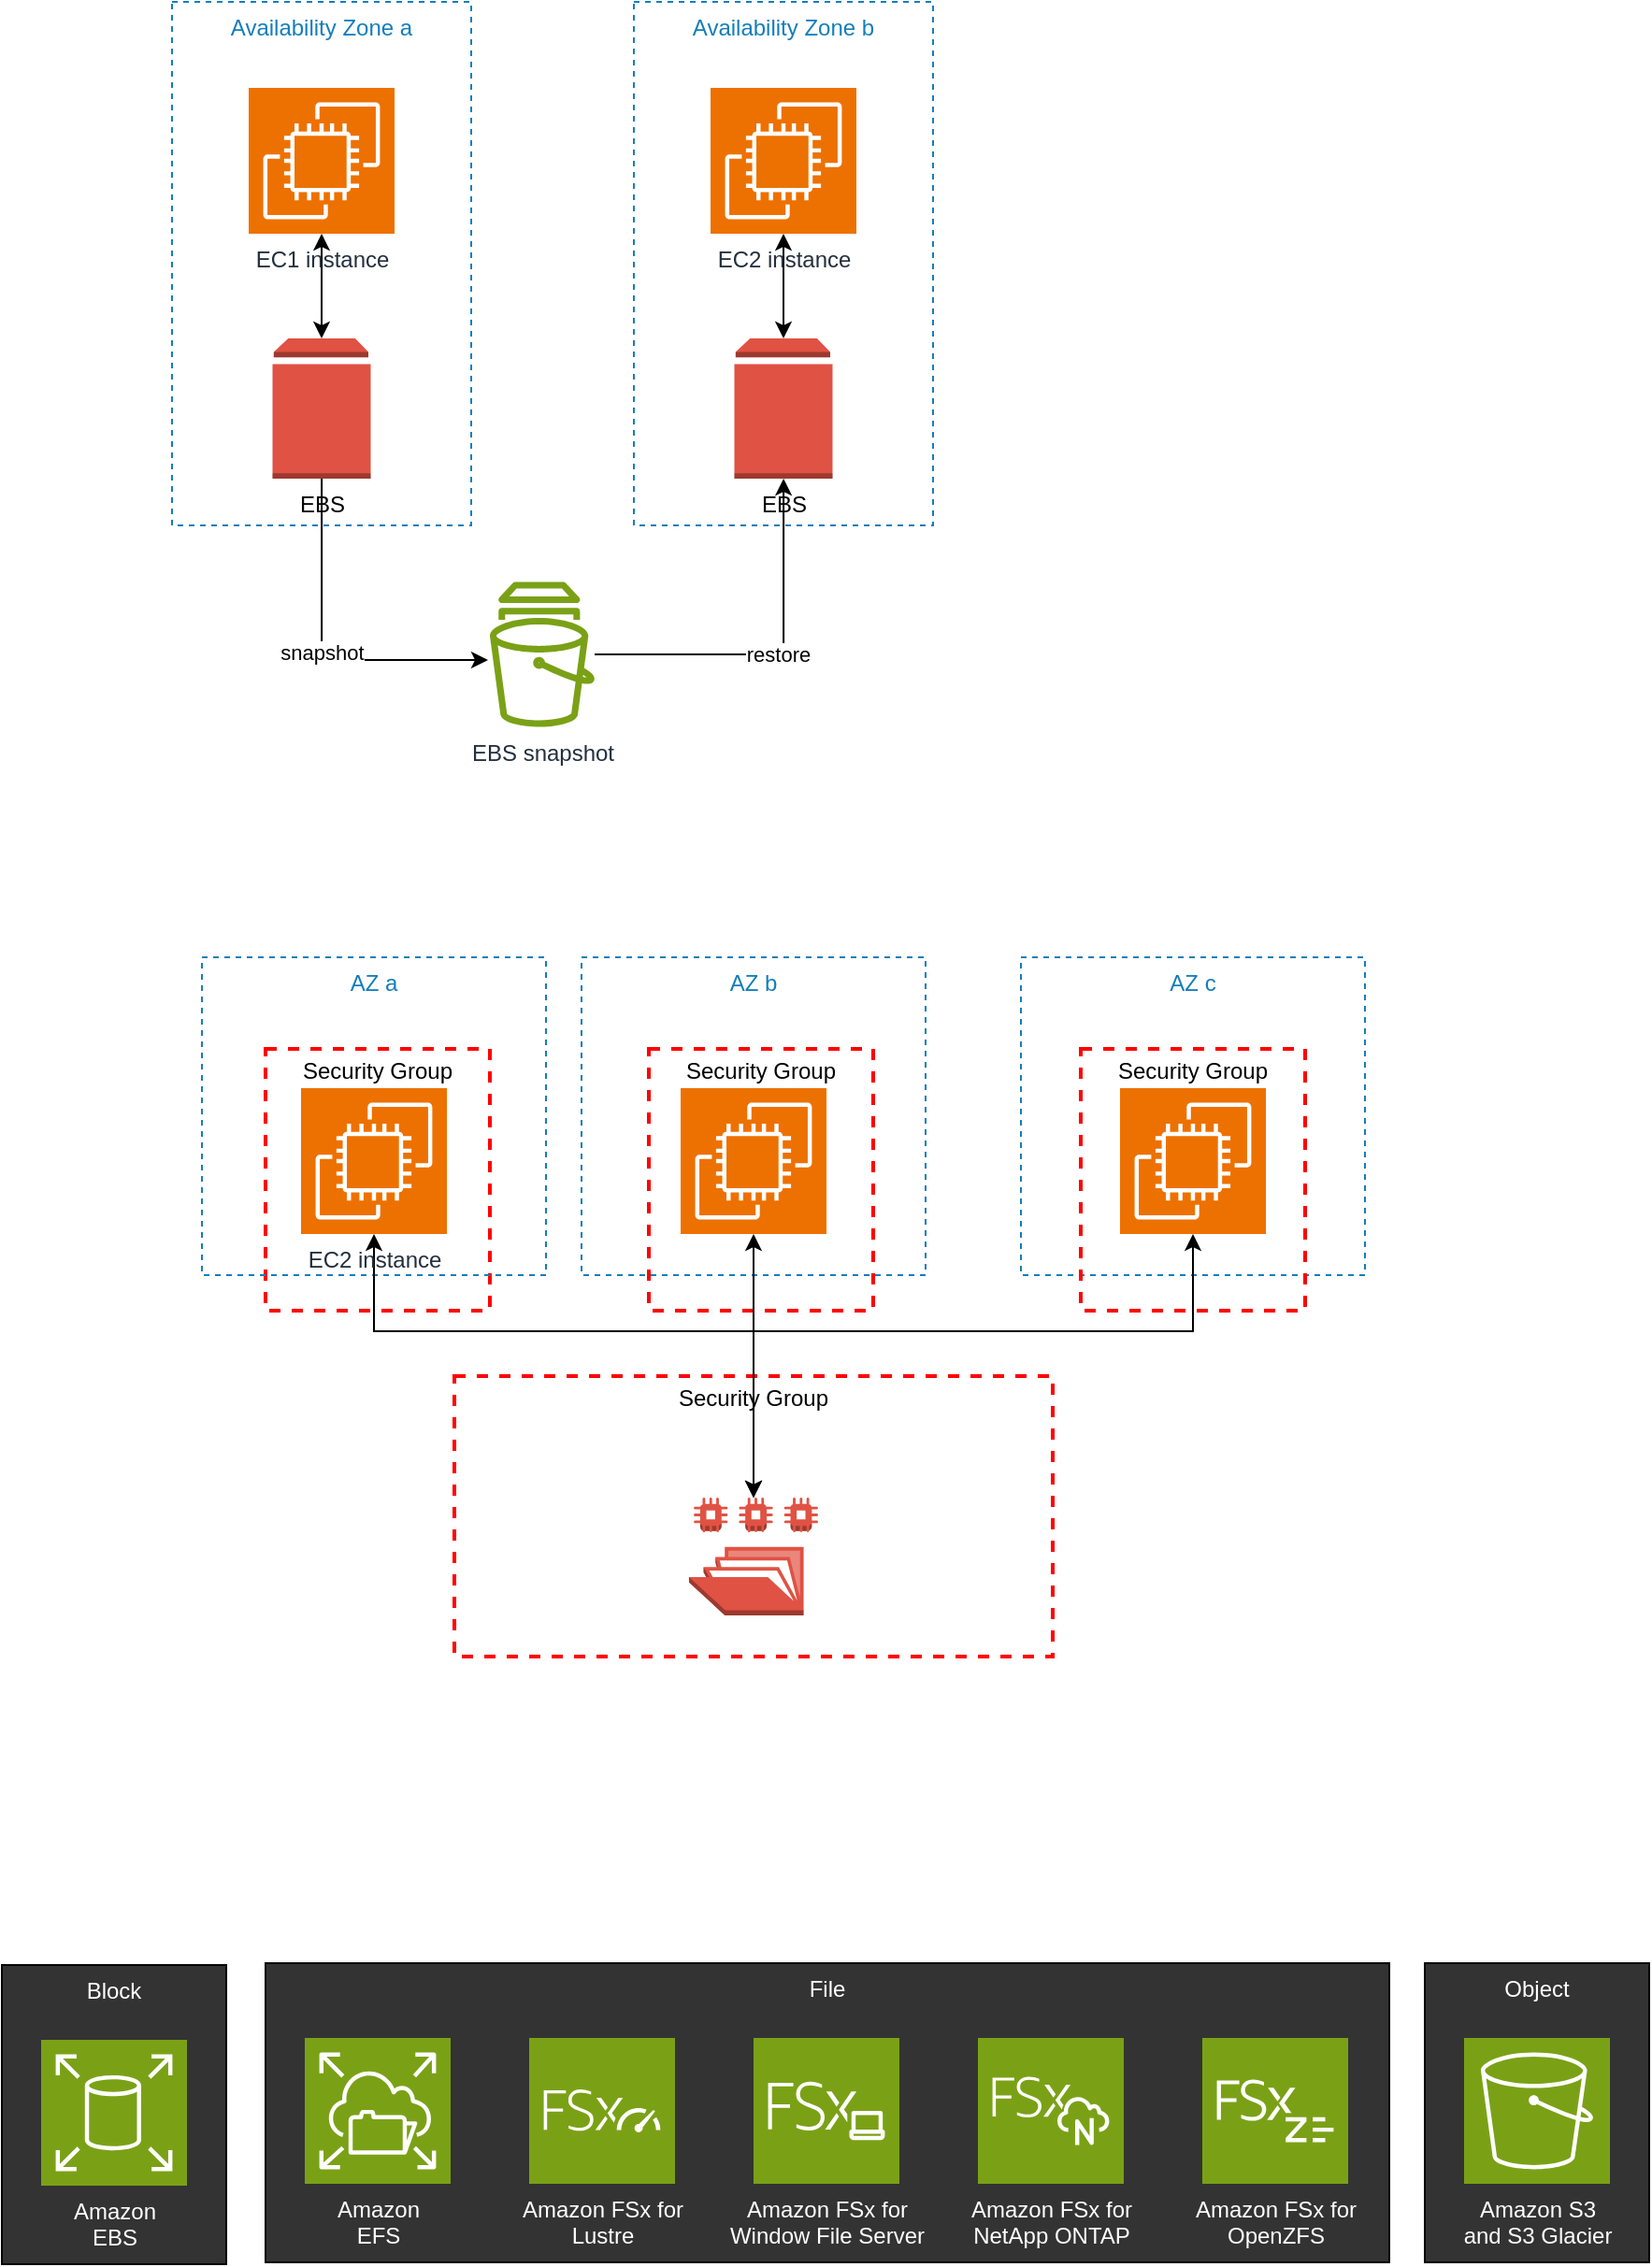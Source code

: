 <mxfile version="21.7.5" type="device" pages="2">
  <diagram name="EC2-Storages" id="G_CHjdmCJaaQ3iFuZoHp">
    <mxGraphModel dx="954" dy="592" grid="1" gridSize="10" guides="1" tooltips="1" connect="1" arrows="1" fold="1" page="1" pageScale="1" pageWidth="850" pageHeight="1100" math="0" shadow="0">
      <root>
        <mxCell id="0" />
        <mxCell id="1" parent="0" />
        <mxCell id="xiG8RPjTWd2qOB_Zj-ri-11" value="Object" style="rounded=0;whiteSpace=wrap;html=1;verticalAlign=top;fillColor=#333333;fontColor=#ffffff;" vertex="1" parent="1">
          <mxGeometry x="780" y="1079" width="120" height="160" as="geometry" />
        </mxCell>
        <mxCell id="xiG8RPjTWd2qOB_Zj-ri-9" value="File" style="rounded=0;whiteSpace=wrap;html=1;verticalAlign=top;fillColor=#333333;fontColor=#ffffff;" vertex="1" parent="1">
          <mxGeometry x="160" y="1079" width="601" height="160" as="geometry" />
        </mxCell>
        <mxCell id="xiG8RPjTWd2qOB_Zj-ri-8" value="Block" style="rounded=0;whiteSpace=wrap;html=1;verticalAlign=top;fillColor=#333333;fontColor=#ffffff;" vertex="1" parent="1">
          <mxGeometry x="19" y="1080" width="120" height="160" as="geometry" />
        </mxCell>
        <mxCell id="s1nMa247mtAlFGXpFqj7-31" value="Security Group" style="fontStyle=0;verticalAlign=top;align=center;spacingTop=-2;fillColor=none;rounded=0;whiteSpace=wrap;html=1;strokeColor=#FF0000;strokeWidth=2;dashed=1;container=1;collapsible=0;expand=0;recursiveResize=0;" parent="1" vertex="1">
          <mxGeometry x="365" y="590" width="120" height="140" as="geometry" />
        </mxCell>
        <mxCell id="s1nMa247mtAlFGXpFqj7-6" value="AZ b" style="fillColor=none;strokeColor=#147EBA;dashed=1;verticalAlign=top;fontStyle=0;fontColor=#147EBA;whiteSpace=wrap;html=1;" parent="s1nMa247mtAlFGXpFqj7-31" vertex="1">
          <mxGeometry x="-36" y="-49" width="184" height="170" as="geometry" />
        </mxCell>
        <mxCell id="s1nMa247mtAlFGXpFqj7-29" value="Security Group" style="fontStyle=0;verticalAlign=top;align=center;spacingTop=-2;fillColor=none;rounded=0;whiteSpace=wrap;html=1;strokeColor=#FF0000;strokeWidth=2;dashed=1;container=1;collapsible=0;expand=0;recursiveResize=0;" parent="1" vertex="1">
          <mxGeometry x="160" y="590" width="120" height="140" as="geometry" />
        </mxCell>
        <mxCell id="s1nMa247mtAlFGXpFqj7-2" value="Security Group" style="fontStyle=0;verticalAlign=top;align=center;spacingTop=-2;fillColor=none;rounded=0;whiteSpace=wrap;html=1;strokeColor=#FF0000;strokeWidth=2;dashed=1;container=1;collapsible=0;expand=0;recursiveResize=0;" parent="1" vertex="1">
          <mxGeometry x="261" y="765" width="320" height="150" as="geometry" />
        </mxCell>
        <mxCell id="s1nMa247mtAlFGXpFqj7-33" value="" style="outlineConnect=0;dashed=0;verticalLabelPosition=bottom;verticalAlign=top;align=center;html=1;shape=mxgraph.aws3.efs_share;fillColor=#E05243;gradientColor=none;" parent="s1nMa247mtAlFGXpFqj7-2" vertex="1">
          <mxGeometry x="125.5" y="65" width="69" height="63" as="geometry" />
        </mxCell>
        <mxCell id="s1nMa247mtAlFGXpFqj7-8" value="AZ c" style="fillColor=none;strokeColor=#147EBA;dashed=1;verticalAlign=top;fontStyle=0;fontColor=#147EBA;whiteSpace=wrap;html=1;" parent="1" vertex="1">
          <mxGeometry x="564" y="541" width="184" height="170" as="geometry" />
        </mxCell>
        <mxCell id="s1nMa247mtAlFGXpFqj7-4" value="AZ a" style="fillColor=none;strokeColor=#147EBA;dashed=1;verticalAlign=top;fontStyle=0;fontColor=#147EBA;whiteSpace=wrap;html=1;" parent="1" vertex="1">
          <mxGeometry x="126" y="541" width="184" height="170" as="geometry" />
        </mxCell>
        <mxCell id="s1nMa247mtAlFGXpFqj7-11" style="edgeStyle=orthogonalEdgeStyle;rounded=0;orthogonalLoop=1;jettySize=auto;html=1;startArrow=classic;startFill=1;entryX=0.5;entryY=0;entryDx=0;entryDy=0;entryPerimeter=0;" parent="1" source="s1nMa247mtAlFGXpFqj7-3" target="s1nMa247mtAlFGXpFqj7-33" edge="1">
          <mxGeometry relative="1" as="geometry">
            <mxPoint x="421" y="811" as="targetPoint" />
            <Array as="points">
              <mxPoint x="218" y="741" />
              <mxPoint x="421" y="741" />
            </Array>
          </mxGeometry>
        </mxCell>
        <mxCell id="s1nMa247mtAlFGXpFqj7-3" value="EC2 instance" style="sketch=0;points=[[0,0,0],[0.25,0,0],[0.5,0,0],[0.75,0,0],[1,0,0],[0,1,0],[0.25,1,0],[0.5,1,0],[0.75,1,0],[1,1,0],[0,0.25,0],[0,0.5,0],[0,0.75,0],[1,0.25,0],[1,0.5,0],[1,0.75,0]];outlineConnect=0;fontColor=#232F3E;fillColor=#ED7100;strokeColor=#ffffff;dashed=0;verticalLabelPosition=bottom;verticalAlign=top;align=center;html=1;fontSize=12;fontStyle=0;aspect=fixed;shape=mxgraph.aws4.resourceIcon;resIcon=mxgraph.aws4.ec2;" parent="1" vertex="1">
          <mxGeometry x="179" y="611" width="78" height="78" as="geometry" />
        </mxCell>
        <mxCell id="s1nMa247mtAlFGXpFqj7-12" style="edgeStyle=orthogonalEdgeStyle;rounded=0;orthogonalLoop=1;jettySize=auto;html=1;startArrow=classic;startFill=1;entryX=0.5;entryY=0;entryDx=0;entryDy=0;entryPerimeter=0;" parent="1" source="s1nMa247mtAlFGXpFqj7-5" target="s1nMa247mtAlFGXpFqj7-33" edge="1">
          <mxGeometry relative="1" as="geometry">
            <mxPoint x="421" y="811" as="targetPoint" />
          </mxGeometry>
        </mxCell>
        <mxCell id="s1nMa247mtAlFGXpFqj7-5" value="" style="sketch=0;points=[[0,0,0],[0.25,0,0],[0.5,0,0],[0.75,0,0],[1,0,0],[0,1,0],[0.25,1,0],[0.5,1,0],[0.75,1,0],[1,1,0],[0,0.25,0],[0,0.5,0],[0,0.75,0],[1,0.25,0],[1,0.5,0],[1,0.75,0]];outlineConnect=0;fontColor=#232F3E;fillColor=#ED7100;strokeColor=#ffffff;dashed=0;verticalLabelPosition=bottom;verticalAlign=top;align=center;html=1;fontSize=12;fontStyle=0;aspect=fixed;shape=mxgraph.aws4.resourceIcon;resIcon=mxgraph.aws4.ec2;" parent="1" vertex="1">
          <mxGeometry x="382" y="611" width="78" height="78" as="geometry" />
        </mxCell>
        <mxCell id="s1nMa247mtAlFGXpFqj7-13" style="edgeStyle=orthogonalEdgeStyle;rounded=0;orthogonalLoop=1;jettySize=auto;html=1;startArrow=classic;startFill=1;entryX=0.5;entryY=0;entryDx=0;entryDy=0;entryPerimeter=0;" parent="1" source="s1nMa247mtAlFGXpFqj7-7" target="s1nMa247mtAlFGXpFqj7-33" edge="1">
          <mxGeometry relative="1" as="geometry">
            <mxPoint x="421" y="811" as="targetPoint" />
            <Array as="points">
              <mxPoint x="656" y="741" />
              <mxPoint x="421" y="741" />
            </Array>
          </mxGeometry>
        </mxCell>
        <mxCell id="s1nMa247mtAlFGXpFqj7-7" value="" style="sketch=0;points=[[0,0,0],[0.25,0,0],[0.5,0,0],[0.75,0,0],[1,0,0],[0,1,0],[0.25,1,0],[0.5,1,0],[0.75,1,0],[1,1,0],[0,0.25,0],[0,0.5,0],[0,0.75,0],[1,0.25,0],[1,0.5,0],[1,0.75,0]];outlineConnect=0;fontColor=#232F3E;fillColor=#ED7100;strokeColor=#ffffff;dashed=0;verticalLabelPosition=bottom;verticalAlign=top;align=center;html=1;fontSize=12;fontStyle=0;aspect=fixed;shape=mxgraph.aws4.resourceIcon;resIcon=mxgraph.aws4.ec2;" parent="1" vertex="1">
          <mxGeometry x="617" y="611" width="78" height="78" as="geometry" />
        </mxCell>
        <mxCell id="s1nMa247mtAlFGXpFqj7-14" value="Availability Zone a" style="fillColor=none;strokeColor=#147EBA;dashed=1;verticalAlign=top;fontStyle=0;fontColor=#147EBA;whiteSpace=wrap;html=1;" parent="1" vertex="1">
          <mxGeometry x="110" y="30" width="160" height="280" as="geometry" />
        </mxCell>
        <mxCell id="s1nMa247mtAlFGXpFqj7-21" style="edgeStyle=orthogonalEdgeStyle;rounded=0;orthogonalLoop=1;jettySize=auto;html=1;entryX=0.5;entryY=0;entryDx=0;entryDy=0;entryPerimeter=0;startArrow=classic;startFill=1;" parent="1" source="s1nMa247mtAlFGXpFqj7-16" target="s1nMa247mtAlFGXpFqj7-19" edge="1">
          <mxGeometry relative="1" as="geometry" />
        </mxCell>
        <mxCell id="s1nMa247mtAlFGXpFqj7-16" value="EC1 instance" style="sketch=0;points=[[0,0,0],[0.25,0,0],[0.5,0,0],[0.75,0,0],[1,0,0],[0,1,0],[0.25,1,0],[0.5,1,0],[0.75,1,0],[1,1,0],[0,0.25,0],[0,0.5,0],[0,0.75,0],[1,0.25,0],[1,0.5,0],[1,0.75,0]];outlineConnect=0;fontColor=#232F3E;fillColor=#ED7100;strokeColor=#ffffff;dashed=0;verticalLabelPosition=bottom;verticalAlign=top;align=center;html=1;fontSize=12;fontStyle=0;aspect=fixed;shape=mxgraph.aws4.resourceIcon;resIcon=mxgraph.aws4.ec2;" parent="1" vertex="1">
          <mxGeometry x="151" y="76" width="78" height="78" as="geometry" />
        </mxCell>
        <mxCell id="s1nMa247mtAlFGXpFqj7-27" value="snapshot" style="edgeStyle=orthogonalEdgeStyle;rounded=0;orthogonalLoop=1;jettySize=auto;html=1;entryX=-0.018;entryY=0.539;entryDx=0;entryDy=0;entryPerimeter=0;" parent="1" source="s1nMa247mtAlFGXpFqj7-19" target="s1nMa247mtAlFGXpFqj7-26" edge="1">
          <mxGeometry relative="1" as="geometry">
            <Array as="points">
              <mxPoint x="190" y="382" />
            </Array>
          </mxGeometry>
        </mxCell>
        <mxCell id="s1nMa247mtAlFGXpFqj7-19" value="EBS" style="outlineConnect=0;dashed=0;verticalLabelPosition=bottom;verticalAlign=top;align=center;html=1;shape=mxgraph.aws3.volume;fillColor=#E05243;gradientColor=none;" parent="1" vertex="1">
          <mxGeometry x="163.75" y="210" width="52.5" height="75" as="geometry" />
        </mxCell>
        <mxCell id="s1nMa247mtAlFGXpFqj7-22" value="Availability Zone b" style="fillColor=none;strokeColor=#147EBA;dashed=1;verticalAlign=top;fontStyle=0;fontColor=#147EBA;whiteSpace=wrap;html=1;" parent="1" vertex="1">
          <mxGeometry x="357" y="30" width="160" height="280" as="geometry" />
        </mxCell>
        <mxCell id="s1nMa247mtAlFGXpFqj7-23" style="edgeStyle=orthogonalEdgeStyle;rounded=0;orthogonalLoop=1;jettySize=auto;html=1;entryX=0.5;entryY=0;entryDx=0;entryDy=0;entryPerimeter=0;startArrow=classic;startFill=1;" parent="1" source="s1nMa247mtAlFGXpFqj7-24" target="s1nMa247mtAlFGXpFqj7-25" edge="1">
          <mxGeometry relative="1" as="geometry" />
        </mxCell>
        <mxCell id="s1nMa247mtAlFGXpFqj7-24" value="EC2 instance" style="sketch=0;points=[[0,0,0],[0.25,0,0],[0.5,0,0],[0.75,0,0],[1,0,0],[0,1,0],[0.25,1,0],[0.5,1,0],[0.75,1,0],[1,1,0],[0,0.25,0],[0,0.5,0],[0,0.75,0],[1,0.25,0],[1,0.5,0],[1,0.75,0]];outlineConnect=0;fontColor=#232F3E;fillColor=#ED7100;strokeColor=#ffffff;dashed=0;verticalLabelPosition=bottom;verticalAlign=top;align=center;html=1;fontSize=12;fontStyle=0;aspect=fixed;shape=mxgraph.aws4.resourceIcon;resIcon=mxgraph.aws4.ec2;" parent="1" vertex="1">
          <mxGeometry x="398" y="76" width="78" height="78" as="geometry" />
        </mxCell>
        <mxCell id="s1nMa247mtAlFGXpFqj7-25" value="EBS" style="outlineConnect=0;dashed=0;verticalLabelPosition=bottom;verticalAlign=top;align=center;html=1;shape=mxgraph.aws3.volume;fillColor=#E05243;gradientColor=none;" parent="1" vertex="1">
          <mxGeometry x="410.75" y="210" width="52.5" height="75" as="geometry" />
        </mxCell>
        <mxCell id="s1nMa247mtAlFGXpFqj7-28" value="restore" style="edgeStyle=orthogonalEdgeStyle;rounded=0;orthogonalLoop=1;jettySize=auto;html=1;" parent="1" source="s1nMa247mtAlFGXpFqj7-26" target="s1nMa247mtAlFGXpFqj7-25" edge="1">
          <mxGeometry relative="1" as="geometry" />
        </mxCell>
        <mxCell id="s1nMa247mtAlFGXpFqj7-26" value="EBS snapshot" style="sketch=0;outlineConnect=0;fontColor=#232F3E;gradientColor=none;fillColor=#7AA116;strokeColor=none;dashed=0;verticalLabelPosition=bottom;verticalAlign=top;align=center;html=1;fontSize=12;fontStyle=0;aspect=fixed;pointerEvents=1;shape=mxgraph.aws4.snapshot;" parent="1" vertex="1">
          <mxGeometry x="280" y="340" width="56" height="78" as="geometry" />
        </mxCell>
        <mxCell id="s1nMa247mtAlFGXpFqj7-32" value="Security Group" style="fontStyle=0;verticalAlign=top;align=center;spacingTop=-2;fillColor=none;rounded=0;whiteSpace=wrap;html=1;strokeColor=#FF0000;strokeWidth=2;dashed=1;container=1;collapsible=0;expand=0;recursiveResize=0;" parent="1" vertex="1">
          <mxGeometry x="596" y="590" width="120" height="140" as="geometry" />
        </mxCell>
        <mxCell id="xiG8RPjTWd2qOB_Zj-ri-1" value="Amazon&lt;br&gt;EFS" style="sketch=0;points=[[0,0,0],[0.25,0,0],[0.5,0,0],[0.75,0,0],[1,0,0],[0,1,0],[0.25,1,0],[0.5,1,0],[0.75,1,0],[1,1,0],[0,0.25,0],[0,0.5,0],[0,0.75,0],[1,0.25,0],[1,0.5,0],[1,0.75,0]];outlineConnect=0;fontColor=#FFFFFF;fillColor=#7AA116;strokeColor=#ffffff;dashed=0;verticalLabelPosition=bottom;verticalAlign=top;align=center;html=1;fontSize=12;fontStyle=0;aspect=fixed;shape=mxgraph.aws4.resourceIcon;resIcon=mxgraph.aws4.elastic_file_system;" vertex="1" parent="1">
          <mxGeometry x="181" y="1119" width="78" height="78" as="geometry" />
        </mxCell>
        <mxCell id="xiG8RPjTWd2qOB_Zj-ri-2" value="Amazon FSx for&lt;br&gt;Window File Server" style="sketch=0;points=[[0,0,0],[0.25,0,0],[0.5,0,0],[0.75,0,0],[1,0,0],[0,1,0],[0.25,1,0],[0.5,1,0],[0.75,1,0],[1,1,0],[0,0.25,0],[0,0.5,0],[0,0.75,0],[1,0.25,0],[1,0.5,0],[1,0.75,0]];outlineConnect=0;fontColor=#FFFFFF;fillColor=#7AA116;strokeColor=#ffffff;dashed=0;verticalLabelPosition=bottom;verticalAlign=top;align=center;html=1;fontSize=12;fontStyle=0;aspect=fixed;shape=mxgraph.aws4.resourceIcon;resIcon=mxgraph.aws4.fsx_for_windows_file_server;" vertex="1" parent="1">
          <mxGeometry x="421" y="1119" width="78" height="78" as="geometry" />
        </mxCell>
        <mxCell id="xiG8RPjTWd2qOB_Zj-ri-3" value="Amazon FSx for&lt;br&gt;Lustre" style="sketch=0;points=[[0,0,0],[0.25,0,0],[0.5,0,0],[0.75,0,0],[1,0,0],[0,1,0],[0.25,1,0],[0.5,1,0],[0.75,1,0],[1,1,0],[0,0.25,0],[0,0.5,0],[0,0.75,0],[1,0.25,0],[1,0.5,0],[1,0.75,0]];outlineConnect=0;fontColor=#FFFFFF;fillColor=#7AA116;strokeColor=#ffffff;dashed=0;verticalLabelPosition=bottom;verticalAlign=top;align=center;html=1;fontSize=12;fontStyle=0;aspect=fixed;shape=mxgraph.aws4.resourceIcon;resIcon=mxgraph.aws4.fsx_for_lustre;" vertex="1" parent="1">
          <mxGeometry x="301" y="1119" width="78" height="78" as="geometry" />
        </mxCell>
        <mxCell id="xiG8RPjTWd2qOB_Zj-ri-4" value="Amazon FSx for&lt;br&gt;NetApp ONTAP" style="sketch=0;points=[[0,0,0],[0.25,0,0],[0.5,0,0],[0.75,0,0],[1,0,0],[0,1,0],[0.25,1,0],[0.5,1,0],[0.75,1,0],[1,1,0],[0,0.25,0],[0,0.5,0],[0,0.75,0],[1,0.25,0],[1,0.5,0],[1,0.75,0]];outlineConnect=0;fontColor=#FFFFFF;fillColor=#7AA116;strokeColor=#ffffff;dashed=0;verticalLabelPosition=bottom;verticalAlign=top;align=center;html=1;fontSize=12;fontStyle=0;aspect=fixed;shape=mxgraph.aws4.resourceIcon;resIcon=mxgraph.aws4.fsx_for_netapp_ontap;" vertex="1" parent="1">
          <mxGeometry x="541" y="1119" width="78" height="78" as="geometry" />
        </mxCell>
        <mxCell id="xiG8RPjTWd2qOB_Zj-ri-5" value="Amazon FSx for&lt;br&gt;OpenZFS" style="sketch=0;points=[[0,0,0],[0.25,0,0],[0.5,0,0],[0.75,0,0],[1,0,0],[0,1,0],[0.25,1,0],[0.5,1,0],[0.75,1,0],[1,1,0],[0,0.25,0],[0,0.5,0],[0,0.75,0],[1,0.25,0],[1,0.5,0],[1,0.75,0]];outlineConnect=0;fontColor=#FFFFFF;fillColor=#7AA116;strokeColor=#ffffff;dashed=0;verticalLabelPosition=bottom;verticalAlign=top;align=center;html=1;fontSize=12;fontStyle=0;aspect=fixed;shape=mxgraph.aws4.resourceIcon;resIcon=mxgraph.aws4.fsx_for_openzfs;" vertex="1" parent="1">
          <mxGeometry x="661" y="1119" width="78" height="78" as="geometry" />
        </mxCell>
        <mxCell id="xiG8RPjTWd2qOB_Zj-ri-6" value="Amazon&lt;br&gt;EBS" style="sketch=0;points=[[0,0,0],[0.25,0,0],[0.5,0,0],[0.75,0,0],[1,0,0],[0,1,0],[0.25,1,0],[0.5,1,0],[0.75,1,0],[1,1,0],[0,0.25,0],[0,0.5,0],[0,0.75,0],[1,0.25,0],[1,0.5,0],[1,0.75,0]];outlineConnect=0;fontColor=#ffffff;fillColor=#7AA116;strokeColor=#ffffff;dashed=0;verticalLabelPosition=bottom;verticalAlign=top;align=center;html=1;fontSize=12;fontStyle=0;aspect=fixed;shape=mxgraph.aws4.resourceIcon;resIcon=mxgraph.aws4.elastic_block_store;" vertex="1" parent="1">
          <mxGeometry x="40" y="1120" width="78" height="78" as="geometry" />
        </mxCell>
        <mxCell id="xiG8RPjTWd2qOB_Zj-ri-7" value="Amazon S3&lt;br&gt;and S3 Glacier" style="sketch=0;points=[[0,0,0],[0.25,0,0],[0.5,0,0],[0.75,0,0],[1,0,0],[0,1,0],[0.25,1,0],[0.5,1,0],[0.75,1,0],[1,1,0],[0,0.25,0],[0,0.5,0],[0,0.75,0],[1,0.25,0],[1,0.5,0],[1,0.75,0]];outlineConnect=0;fontColor=#FFFFFF;fillColor=#7AA116;strokeColor=#ffffff;dashed=0;verticalLabelPosition=bottom;verticalAlign=top;align=center;html=1;fontSize=12;fontStyle=0;aspect=fixed;shape=mxgraph.aws4.resourceIcon;resIcon=mxgraph.aws4.s3;" vertex="1" parent="1">
          <mxGeometry x="801" y="1119" width="78" height="78" as="geometry" />
        </mxCell>
      </root>
    </mxGraphModel>
  </diagram>
  <diagram id="GqiY_Wt1lA8W7cHhVsnu" name="Load Balancer">
    <mxGraphModel dx="954" dy="592" grid="1" gridSize="10" guides="1" tooltips="1" connect="1" arrows="1" fold="1" page="1" pageScale="1" pageWidth="850" pageHeight="1100" math="0" shadow="0">
      <root>
        <mxCell id="0" />
        <mxCell id="1" parent="0" />
        <mxCell id="WtT8hOTgRpXNHZC3K_eX-30" value="With Cross-Zone Balancing" style="rounded=0;whiteSpace=wrap;html=1;verticalAlign=bottom;" vertex="1" parent="1">
          <mxGeometry x="120" y="1320" width="390" height="380" as="geometry" />
        </mxCell>
        <mxCell id="08-Z56SP4-U3Yru6_U8v-7" style="edgeStyle=orthogonalEdgeStyle;rounded=0;orthogonalLoop=1;jettySize=auto;html=1;entryX=0;entryY=0.5;entryDx=0;entryDy=0;startArrow=classic;startFill=1;" parent="1" source="08-Z56SP4-U3Yru6_U8v-3" target="08-Z56SP4-U3Yru6_U8v-5" edge="1">
          <mxGeometry relative="1" as="geometry" />
        </mxCell>
        <mxCell id="08-Z56SP4-U3Yru6_U8v-3" value="ALB Security group&lt;br&gt;&lt;br&gt;in: 0.0.0.0/0" style="fillColor=none;strokeColor=#DD3522;verticalAlign=top;fontStyle=0;fontColor=#DD3522;whiteSpace=wrap;html=1;" parent="1" vertex="1">
          <mxGeometry x="254" y="47" width="130" height="163" as="geometry" />
        </mxCell>
        <mxCell id="08-Z56SP4-U3Yru6_U8v-1" value="ALB" style="sketch=0;points=[[0,0,0],[0.25,0,0],[0.5,0,0],[0.75,0,0],[1,0,0],[0,1,0],[0.25,1,0],[0.5,1,0],[0.75,1,0],[1,1,0],[0,0.25,0],[0,0.5,0],[0,0.75,0],[1,0.25,0],[1,0.5,0],[1,0.75,0]];outlineConnect=0;fontColor=#232F3E;fillColor=#8C4FFF;strokeColor=#ffffff;dashed=0;verticalLabelPosition=bottom;verticalAlign=top;align=center;html=1;fontSize=12;fontStyle=0;aspect=fixed;shape=mxgraph.aws4.resourceIcon;resIcon=mxgraph.aws4.elastic_load_balancing;" parent="1" vertex="1">
          <mxGeometry x="280" y="104" width="78" height="78" as="geometry" />
        </mxCell>
        <mxCell id="08-Z56SP4-U3Yru6_U8v-4" style="edgeStyle=orthogonalEdgeStyle;rounded=0;orthogonalLoop=1;jettySize=auto;html=1;entryX=0;entryY=0.5;entryDx=0;entryDy=0;startArrow=classic;startFill=1;" parent="1" source="08-Z56SP4-U3Yru6_U8v-2" target="08-Z56SP4-U3Yru6_U8v-3" edge="1">
          <mxGeometry relative="1" as="geometry" />
        </mxCell>
        <mxCell id="08-Z56SP4-U3Yru6_U8v-2" value="User" style="html=1;verticalLabelPosition=bottom;align=center;labelBackgroundColor=#ffffff;verticalAlign=top;strokeWidth=2;strokeColor=#0080F0;shadow=0;dashed=0;shape=mxgraph.ios7.icons.user;" parent="1" vertex="1">
          <mxGeometry x="60" y="113.5" width="30" height="30" as="geometry" />
        </mxCell>
        <mxCell id="08-Z56SP4-U3Yru6_U8v-5" value="Security group&lt;br&gt;&lt;br&gt;in: ALB security group" style="fillColor=none;strokeColor=#DD3522;verticalAlign=top;fontStyle=0;fontColor=#DD3522;whiteSpace=wrap;html=1;" parent="1" vertex="1">
          <mxGeometry x="550" y="47" width="130" height="163" as="geometry" />
        </mxCell>
        <mxCell id="08-Z56SP4-U3Yru6_U8v-6" value="EC2" style="sketch=0;points=[[0,0,0],[0.25,0,0],[0.5,0,0],[0.75,0,0],[1,0,0],[0,1,0],[0.25,1,0],[0.5,1,0],[0.75,1,0],[1,1,0],[0,0.25,0],[0,0.5,0],[0,0.75,0],[1,0.25,0],[1,0.5,0],[1,0.75,0]];outlineConnect=0;fontColor=#232F3E;fillColor=#ED7100;strokeColor=#ffffff;dashed=0;verticalLabelPosition=bottom;verticalAlign=top;align=center;html=1;fontSize=12;fontStyle=0;aspect=fixed;shape=mxgraph.aws4.resourceIcon;resIcon=mxgraph.aws4.ec2;" parent="1" vertex="1">
          <mxGeometry x="576" y="104" width="78" height="78" as="geometry" />
        </mxCell>
        <mxCell id="08-Z56SP4-U3Yru6_U8v-8" value="On-Premise - Target group 2" style="sketch=0;outlineConnect=0;gradientColor=none;html=1;whiteSpace=wrap;fontSize=12;fontStyle=0;shape=mxgraph.aws4.group;grIcon=mxgraph.aws4.group_on_premise;strokeColor=#AAB7B8;fillColor=none;verticalAlign=top;align=left;spacingLeft=30;fontColor=#AAB7B8;dashed=0;" parent="1" vertex="1">
          <mxGeometry x="540" y="460" width="200" height="130" as="geometry" />
        </mxCell>
        <mxCell id="08-Z56SP4-U3Yru6_U8v-11" value="Target Grouop 1" style="sketch=0;outlineConnect=0;gradientColor=none;html=1;whiteSpace=wrap;fontSize=12;fontStyle=0;shape=mxgraph.aws4.group;grIcon=mxgraph.aws4.group_aws_cloud;strokeColor=#AAB7B8;fillColor=none;verticalAlign=top;align=left;spacingLeft=30;fontColor=#AAB7B8;dashed=0;" parent="1" vertex="1">
          <mxGeometry x="540" y="310" width="200" height="130" as="geometry" />
        </mxCell>
        <mxCell id="08-Z56SP4-U3Yru6_U8v-12" value="EC2" style="sketch=0;points=[[0,0,0],[0.25,0,0],[0.5,0,0],[0.75,0,0],[1,0,0],[0,1,0],[0.25,1,0],[0.5,1,0],[0.75,1,0],[1,1,0],[0,0.25,0],[0,0.5,0],[0,0.75,0],[1,0.25,0],[1,0.5,0],[1,0.75,0]];outlineConnect=0;fontColor=#232F3E;fillColor=#ED7100;strokeColor=#ffffff;dashed=0;verticalLabelPosition=bottom;verticalAlign=top;align=center;html=1;fontSize=12;fontStyle=0;aspect=fixed;shape=mxgraph.aws4.resourceIcon;resIcon=mxgraph.aws4.ec2;" parent="1" vertex="1">
          <mxGeometry x="560" y="360" width="40" height="40" as="geometry" />
        </mxCell>
        <mxCell id="08-Z56SP4-U3Yru6_U8v-13" value="EC2" style="sketch=0;points=[[0,0,0],[0.25,0,0],[0.5,0,0],[0.75,0,0],[1,0,0],[0,1,0],[0.25,1,0],[0.5,1,0],[0.75,1,0],[1,1,0],[0,0.25,0],[0,0.5,0],[0,0.75,0],[1,0.25,0],[1,0.5,0],[1,0.75,0]];outlineConnect=0;fontColor=#232F3E;fillColor=#ED7100;strokeColor=#ffffff;dashed=0;verticalLabelPosition=bottom;verticalAlign=top;align=center;html=1;fontSize=12;fontStyle=0;aspect=fixed;shape=mxgraph.aws4.resourceIcon;resIcon=mxgraph.aws4.ec2;" parent="1" vertex="1">
          <mxGeometry x="620" y="360" width="40" height="40" as="geometry" />
        </mxCell>
        <mxCell id="08-Z56SP4-U3Yru6_U8v-14" value="EC2" style="sketch=0;points=[[0,0,0],[0.25,0,0],[0.5,0,0],[0.75,0,0],[1,0,0],[0,1,0],[0.25,1,0],[0.5,1,0],[0.75,1,0],[1,1,0],[0,0.25,0],[0,0.5,0],[0,0.75,0],[1,0.25,0],[1,0.5,0],[1,0.75,0]];outlineConnect=0;fontColor=#232F3E;fillColor=#ED7100;strokeColor=#ffffff;dashed=0;verticalLabelPosition=bottom;verticalAlign=top;align=center;html=1;fontSize=12;fontStyle=0;aspect=fixed;shape=mxgraph.aws4.resourceIcon;resIcon=mxgraph.aws4.ec2;" parent="1" vertex="1">
          <mxGeometry x="680" y="360" width="40" height="40" as="geometry" />
        </mxCell>
        <mxCell id="08-Z56SP4-U3Yru6_U8v-16" value="" style="sketch=0;outlineConnect=0;fontColor=#232F3E;gradientColor=none;fillColor=#232F3D;strokeColor=none;dashed=0;verticalLabelPosition=bottom;verticalAlign=top;align=center;html=1;fontSize=12;fontStyle=0;aspect=fixed;pointerEvents=1;shape=mxgraph.aws4.traditional_server;" parent="1" vertex="1">
          <mxGeometry x="560" y="500" width="45" height="78" as="geometry" />
        </mxCell>
        <mxCell id="08-Z56SP4-U3Yru6_U8v-17" value="" style="sketch=0;outlineConnect=0;fontColor=#232F3E;gradientColor=none;fillColor=#232F3D;strokeColor=none;dashed=0;verticalLabelPosition=bottom;verticalAlign=top;align=center;html=1;fontSize=12;fontStyle=0;aspect=fixed;pointerEvents=1;shape=mxgraph.aws4.traditional_server;" parent="1" vertex="1">
          <mxGeometry x="620" y="500" width="45" height="78" as="geometry" />
        </mxCell>
        <mxCell id="08-Z56SP4-U3Yru6_U8v-18" value="" style="sketch=0;outlineConnect=0;fontColor=#232F3E;gradientColor=none;fillColor=#232F3D;strokeColor=none;dashed=0;verticalLabelPosition=bottom;verticalAlign=top;align=center;html=1;fontSize=12;fontStyle=0;aspect=fixed;pointerEvents=1;shape=mxgraph.aws4.traditional_server;" parent="1" vertex="1">
          <mxGeometry x="680" y="500" width="45" height="78" as="geometry" />
        </mxCell>
        <mxCell id="08-Z56SP4-U3Yru6_U8v-19" value="" style="sketch=0;outlineConnect=0;fontColor=#232F3E;gradientColor=none;fillColor=#8C4FFF;strokeColor=none;dashed=0;verticalLabelPosition=bottom;verticalAlign=top;align=center;html=1;fontSize=12;fontStyle=0;aspect=fixed;pointerEvents=1;shape=mxgraph.aws4.application_load_balancer;" parent="1" vertex="1">
          <mxGeometry x="280" y="410" width="78" height="78" as="geometry" />
        </mxCell>
        <mxCell id="08-Z56SP4-U3Yru6_U8v-20" value="Application Load Balancer" style="fillColor=none;strokeColor=#DD3522;verticalAlign=top;fontStyle=0;fontColor=#DD3522;whiteSpace=wrap;html=1;" parent="1" vertex="1">
          <mxGeometry x="260" y="310" width="120" height="280" as="geometry" />
        </mxCell>
        <mxCell id="08-Z56SP4-U3Yru6_U8v-22" value="www ...?platform=mobile" style="edgeStyle=orthogonalEdgeStyle;rounded=0;orthogonalLoop=1;jettySize=auto;html=1;entryX=-0.025;entryY=0.146;entryDx=0;entryDy=0;entryPerimeter=0;startArrow=classic;startFill=1;" parent="1" source="08-Z56SP4-U3Yru6_U8v-21" target="08-Z56SP4-U3Yru6_U8v-20" edge="1">
          <mxGeometry relative="1" as="geometry" />
        </mxCell>
        <mxCell id="08-Z56SP4-U3Yru6_U8v-21" value="" style="outlineConnect=0;dashed=0;verticalLabelPosition=bottom;verticalAlign=top;align=center;html=1;shape=mxgraph.aws3.mobile_client;fillColor=#D2D3D3;gradientColor=none;" parent="1" vertex="1">
          <mxGeometry x="54.75" y="320" width="40.5" height="63" as="geometry" />
        </mxCell>
        <mxCell id="08-Z56SP4-U3Yru6_U8v-23" value="www ...?platform=mobile" style="edgeStyle=orthogonalEdgeStyle;rounded=0;orthogonalLoop=1;jettySize=auto;html=1;startArrow=classic;startFill=1;" parent="1" edge="1">
          <mxGeometry relative="1" as="geometry">
            <mxPoint x="384" y="351.75" as="sourcePoint" />
            <mxPoint x="530" y="352" as="targetPoint" />
          </mxGeometry>
        </mxCell>
        <mxCell id="08-Z56SP4-U3Yru6_U8v-24" value="desktop" style="sketch=0;outlineConnect=0;gradientColor=none;fontColor=#545B64;strokeColor=none;fillColor=#879196;dashed=0;verticalLabelPosition=bottom;verticalAlign=top;align=center;html=1;fontSize=12;fontStyle=0;aspect=fixed;shape=mxgraph.aws4.illustration_desktop;pointerEvents=1" parent="1" vertex="1">
          <mxGeometry x="30.0" y="500" width="52.75" height="48" as="geometry" />
        </mxCell>
        <mxCell id="08-Z56SP4-U3Yru6_U8v-25" value="www ...?platform=desktop" style="edgeStyle=orthogonalEdgeStyle;rounded=0;orthogonalLoop=1;jettySize=auto;html=1;entryX=-0.025;entryY=0.146;entryDx=0;entryDy=0;entryPerimeter=0;startArrow=classic;startFill=1;" parent="1" edge="1">
          <mxGeometry relative="1" as="geometry">
            <mxPoint x="92" y="521" as="sourcePoint" />
            <mxPoint x="254" y="520" as="targetPoint" />
          </mxGeometry>
        </mxCell>
        <mxCell id="08-Z56SP4-U3Yru6_U8v-26" value="www ...?platform=desktop" style="edgeStyle=orthogonalEdgeStyle;rounded=0;orthogonalLoop=1;jettySize=auto;html=1;entryX=-0.025;entryY=0.146;entryDx=0;entryDy=0;entryPerimeter=0;startArrow=classic;startFill=1;" parent="1" edge="1">
          <mxGeometry relative="1" as="geometry">
            <mxPoint x="380" y="525.25" as="sourcePoint" />
            <mxPoint x="542" y="524.25" as="targetPoint" />
          </mxGeometry>
        </mxCell>
        <mxCell id="08-Z56SP4-U3Yru6_U8v-31" style="edgeStyle=orthogonalEdgeStyle;rounded=0;orthogonalLoop=1;jettySize=auto;html=1;entryX=0;entryY=0.5;entryDx=0;entryDy=0;entryPerimeter=0;dashed=1;" parent="1" source="08-Z56SP4-U3Yru6_U8v-27" target="08-Z56SP4-U3Yru6_U8v-30" edge="1">
          <mxGeometry relative="1" as="geometry" />
        </mxCell>
        <mxCell id="08-Z56SP4-U3Yru6_U8v-32" style="edgeStyle=orthogonalEdgeStyle;rounded=0;orthogonalLoop=1;jettySize=auto;html=1;entryX=0.231;entryY=-0.045;entryDx=0;entryDy=0;entryPerimeter=0;" parent="1" source="08-Z56SP4-U3Yru6_U8v-27" target="08-Z56SP4-U3Yru6_U8v-29" edge="1">
          <mxGeometry relative="1" as="geometry">
            <Array as="points">
              <mxPoint x="358" y="880" />
            </Array>
          </mxGeometry>
        </mxCell>
        <mxCell id="08-Z56SP4-U3Yru6_U8v-27" value="" style="sketch=0;outlineConnect=0;fontColor=#232F3E;gradientColor=none;fillColor=#232F3D;strokeColor=none;dashed=0;verticalLabelPosition=bottom;verticalAlign=top;align=center;html=1;fontSize=12;fontStyle=0;aspect=fixed;pointerEvents=1;shape=mxgraph.aws4.users;" parent="1" vertex="1">
          <mxGeometry x="70" y="830" width="78" height="78" as="geometry" />
        </mxCell>
        <mxCell id="08-Z56SP4-U3Yru6_U8v-28" value="Route table" style="sketch=0;outlineConnect=0;fontColor=#232F3E;gradientColor=none;strokeColor=#232F3E;fillColor=#ffffff;dashed=0;verticalLabelPosition=bottom;verticalAlign=top;align=center;html=1;fontSize=12;fontStyle=0;aspect=fixed;shape=mxgraph.aws4.resourceIcon;resIcon=mxgraph.aws4.route_table;" parent="1" vertex="1">
          <mxGeometry x="220" y="890" width="60" height="60" as="geometry" />
        </mxCell>
        <mxCell id="08-Z56SP4-U3Yru6_U8v-40" style="edgeStyle=orthogonalEdgeStyle;rounded=0;orthogonalLoop=1;jettySize=auto;html=1;entryX=0;entryY=0.647;entryDx=0;entryDy=0;entryPerimeter=0;" parent="1" source="08-Z56SP4-U3Yru6_U8v-29" target="08-Z56SP4-U3Yru6_U8v-30" edge="1">
          <mxGeometry relative="1" as="geometry">
            <Array as="points">
              <mxPoint x="400" y="881" />
            </Array>
          </mxGeometry>
        </mxCell>
        <mxCell id="08-Z56SP4-U3Yru6_U8v-41" style="edgeStyle=orthogonalEdgeStyle;rounded=0;orthogonalLoop=1;jettySize=auto;html=1;entryX=0.414;entryY=0.003;entryDx=0;entryDy=0;entryPerimeter=0;" parent="1" source="08-Z56SP4-U3Yru6_U8v-29" target="08-Z56SP4-U3Yru6_U8v-33" edge="1">
          <mxGeometry relative="1" as="geometry">
            <Array as="points">
              <mxPoint x="357" y="1040" />
              <mxPoint x="357" y="1040" />
            </Array>
          </mxGeometry>
        </mxCell>
        <mxCell id="08-Z56SP4-U3Yru6_U8v-29" value="" style="sketch=0;outlineConnect=0;fontColor=#232F3E;gradientColor=none;fillColor=#8C4FFF;strokeColor=none;dashed=0;verticalLabelPosition=bottom;verticalAlign=top;align=center;html=1;fontSize=12;fontStyle=0;aspect=fixed;pointerEvents=1;shape=mxgraph.aws4.gateway_load_balancer;" parent="1" vertex="1">
          <mxGeometry x="340" y="950" width="78" height="78" as="geometry" />
        </mxCell>
        <mxCell id="08-Z56SP4-U3Yru6_U8v-30" value="Applications" style="sketch=0;points=[[0,0,0],[0.25,0,0],[0.5,0,0],[0.75,0,0],[1,0,0],[0,1,0],[0.25,1,0],[0.5,1,0],[0.75,1,0],[1,1,0],[0,0.25,0],[0,0.5,0],[0,0.75,0],[1,0.25,0],[1,0.5,0],[1,0.75,0]];outlineConnect=0;fontColor=#232F3E;fillColor=#ED7100;strokeColor=#ffffff;dashed=0;verticalLabelPosition=bottom;verticalAlign=top;align=center;html=1;fontSize=12;fontStyle=0;aspect=fixed;shape=mxgraph.aws4.resourceIcon;resIcon=mxgraph.aws4.ec2;" parent="1" vertex="1">
          <mxGeometry x="605" y="830" width="78" height="78" as="geometry" />
        </mxCell>
        <mxCell id="08-Z56SP4-U3Yru6_U8v-38" style="edgeStyle=orthogonalEdgeStyle;rounded=0;orthogonalLoop=1;jettySize=auto;html=1;entryX=0.769;entryY=1.019;entryDx=0;entryDy=0;entryPerimeter=0;exitX=0.619;exitY=-0.034;exitDx=0;exitDy=0;exitPerimeter=0;" parent="1" source="08-Z56SP4-U3Yru6_U8v-33" target="08-Z56SP4-U3Yru6_U8v-29" edge="1">
          <mxGeometry relative="1" as="geometry">
            <mxPoint x="400" y="1080" as="sourcePoint" />
          </mxGeometry>
        </mxCell>
        <mxCell id="08-Z56SP4-U3Yru6_U8v-33" value="Target Group" style="points=[[0,0],[0.25,0],[0.5,0],[0.75,0],[1,0],[1,0.25],[1,0.5],[1,0.75],[1,1],[0.75,1],[0.5,1],[0.25,1],[0,1],[0,0.75],[0,0.5],[0,0.25]];outlineConnect=0;gradientColor=none;html=1;whiteSpace=wrap;fontSize=12;fontStyle=0;container=1;pointerEvents=0;collapsible=0;recursiveResize=0;shape=mxgraph.aws4.groupCenter;grIcon=mxgraph.aws4.group_auto_scaling_group;grStroke=1;strokeColor=#D86613;fillColor=none;verticalAlign=top;align=center;fontColor=#D86613;dashed=1;spacingTop=25;" parent="1" vertex="1">
          <mxGeometry x="270" y="1090" width="210" height="160" as="geometry" />
        </mxCell>
        <mxCell id="08-Z56SP4-U3Yru6_U8v-34" value="" style="sketch=0;outlineConnect=0;fontColor=#232F3E;gradientColor=none;fillColor=#ED7100;strokeColor=none;dashed=0;verticalLabelPosition=bottom;verticalAlign=top;align=center;html=1;fontSize=12;fontStyle=0;aspect=fixed;pointerEvents=1;shape=mxgraph.aws4.instance2;" parent="08-Z56SP4-U3Yru6_U8v-33" vertex="1">
          <mxGeometry x="20" y="70" width="48" height="48" as="geometry" />
        </mxCell>
        <mxCell id="08-Z56SP4-U3Yru6_U8v-35" value="3rd party security&lt;br&gt;virtual appliances" style="sketch=0;outlineConnect=0;fontColor=#232F3E;gradientColor=none;fillColor=#ED7100;strokeColor=none;dashed=0;verticalLabelPosition=bottom;verticalAlign=top;align=center;html=1;fontSize=12;fontStyle=0;aspect=fixed;pointerEvents=1;shape=mxgraph.aws4.instance2;" parent="08-Z56SP4-U3Yru6_U8v-33" vertex="1">
          <mxGeometry x="81" y="70" width="48" height="48" as="geometry" />
        </mxCell>
        <mxCell id="08-Z56SP4-U3Yru6_U8v-36" value="" style="sketch=0;outlineConnect=0;fontColor=#232F3E;gradientColor=none;fillColor=#ED7100;strokeColor=none;dashed=0;verticalLabelPosition=bottom;verticalAlign=top;align=center;html=1;fontSize=12;fontStyle=0;aspect=fixed;pointerEvents=1;shape=mxgraph.aws4.instance2;" parent="08-Z56SP4-U3Yru6_U8v-33" vertex="1">
          <mxGeometry x="141" y="70" width="48" height="48" as="geometry" />
        </mxCell>
        <mxCell id="WtT8hOTgRpXNHZC3K_eX-1" value="AZ a" style="fillColor=none;strokeColor=#147EBA;dashed=1;verticalAlign=bottom;fontStyle=0;fontColor=#147EBA;whiteSpace=wrap;html=1;" vertex="1" parent="1">
          <mxGeometry x="140" y="1440" width="110" height="230" as="geometry" />
        </mxCell>
        <mxCell id="WtT8hOTgRpXNHZC3K_eX-24" value="10" style="edgeStyle=orthogonalEdgeStyle;rounded=0;orthogonalLoop=1;jettySize=auto;html=1;" edge="1" parent="1" source="WtT8hOTgRpXNHZC3K_eX-2" target="WtT8hOTgRpXNHZC3K_eX-3">
          <mxGeometry x="0.681" y="-13" relative="1" as="geometry">
            <Array as="points">
              <mxPoint x="195" y="1590" />
              <mxPoint x="169" y="1590" />
            </Array>
            <mxPoint x="4" y="-10" as="offset" />
          </mxGeometry>
        </mxCell>
        <mxCell id="WtT8hOTgRpXNHZC3K_eX-25" value="10" style="edgeStyle=orthogonalEdgeStyle;rounded=0;orthogonalLoop=1;jettySize=auto;html=1;" edge="1" parent="1" source="WtT8hOTgRpXNHZC3K_eX-2" target="WtT8hOTgRpXNHZC3K_eX-4">
          <mxGeometry x="0.676" y="15" relative="1" as="geometry">
            <Array as="points">
              <mxPoint x="195" y="1590" />
              <mxPoint x="219" y="1590" />
            </Array>
            <mxPoint x="-4" y="-10" as="offset" />
          </mxGeometry>
        </mxCell>
        <mxCell id="WtT8hOTgRpXNHZC3K_eX-26" style="edgeStyle=orthogonalEdgeStyle;rounded=0;orthogonalLoop=1;jettySize=auto;html=1;" edge="1" parent="1" source="WtT8hOTgRpXNHZC3K_eX-2" target="WtT8hOTgRpXNHZC3K_eX-12">
          <mxGeometry relative="1" as="geometry">
            <Array as="points">
              <mxPoint x="195" y="1520" />
              <mxPoint x="309" y="1520" />
            </Array>
          </mxGeometry>
        </mxCell>
        <mxCell id="WtT8hOTgRpXNHZC3K_eX-2" value="" style="sketch=0;points=[[0,0,0],[0.25,0,0],[0.5,0,0],[0.75,0,0],[1,0,0],[0,1,0],[0.25,1,0],[0.5,1,0],[0.75,1,0],[1,1,0],[0,0.25,0],[0,0.5,0],[0,0.75,0],[1,0.25,0],[1,0.5,0],[1,0.75,0]];outlineConnect=0;fontColor=#232F3E;fillColor=#8C4FFF;strokeColor=#ffffff;dashed=0;verticalLabelPosition=bottom;verticalAlign=top;align=center;html=1;fontSize=12;fontStyle=0;aspect=fixed;shape=mxgraph.aws4.resourceIcon;resIcon=mxgraph.aws4.elastic_load_balancing;" vertex="1" parent="1">
          <mxGeometry x="171" y="1452" width="48" height="48" as="geometry" />
        </mxCell>
        <mxCell id="WtT8hOTgRpXNHZC3K_eX-3" value="" style="sketch=0;outlineConnect=0;fontColor=#232F3E;gradientColor=none;fillColor=#ED7100;strokeColor=none;dashed=0;verticalLabelPosition=bottom;verticalAlign=top;align=center;html=1;fontSize=12;fontStyle=0;aspect=fixed;pointerEvents=1;shape=mxgraph.aws4.instance2;" vertex="1" parent="1">
          <mxGeometry x="148" y="1612" width="38" height="38" as="geometry" />
        </mxCell>
        <mxCell id="WtT8hOTgRpXNHZC3K_eX-4" value="" style="sketch=0;outlineConnect=0;fontColor=#232F3E;gradientColor=none;fillColor=#ED7100;strokeColor=none;dashed=0;verticalLabelPosition=bottom;verticalAlign=top;align=center;html=1;fontSize=12;fontStyle=0;aspect=fixed;pointerEvents=1;shape=mxgraph.aws4.instance2;" vertex="1" parent="1">
          <mxGeometry x="198" y="1612" width="38" height="38" as="geometry" />
        </mxCell>
        <mxCell id="WtT8hOTgRpXNHZC3K_eX-6" value="AZ b" style="fillColor=none;strokeColor=#147EBA;dashed=1;verticalAlign=bottom;fontStyle=0;fontColor=#147EBA;whiteSpace=wrap;html=1;" vertex="1" parent="1">
          <mxGeometry x="280" y="1440" width="210" height="230" as="geometry" />
        </mxCell>
        <mxCell id="WtT8hOTgRpXNHZC3K_eX-16" value="10" style="edgeStyle=orthogonalEdgeStyle;rounded=0;orthogonalLoop=1;jettySize=auto;html=1;" edge="1" parent="1" source="WtT8hOTgRpXNHZC3K_eX-7" target="WtT8hOTgRpXNHZC3K_eX-12">
          <mxGeometry x="0.828" y="-19" relative="1" as="geometry">
            <Array as="points">
              <mxPoint x="385" y="1520" />
              <mxPoint x="309" y="1520" />
            </Array>
            <mxPoint as="offset" />
          </mxGeometry>
        </mxCell>
        <mxCell id="WtT8hOTgRpXNHZC3K_eX-17" value="10" style="edgeStyle=orthogonalEdgeStyle;rounded=0;orthogonalLoop=1;jettySize=auto;html=1;" edge="1" parent="1" source="WtT8hOTgRpXNHZC3K_eX-7" target="WtT8hOTgRpXNHZC3K_eX-13">
          <mxGeometry x="0.688" y="-21" relative="1" as="geometry">
            <Array as="points">
              <mxPoint x="385" y="1520" />
              <mxPoint x="361" y="1520" />
            </Array>
            <mxPoint as="offset" />
          </mxGeometry>
        </mxCell>
        <mxCell id="WtT8hOTgRpXNHZC3K_eX-18" value="10" style="edgeStyle=orthogonalEdgeStyle;rounded=0;orthogonalLoop=1;jettySize=auto;html=1;" edge="1" parent="1" source="WtT8hOTgRpXNHZC3K_eX-7" target="WtT8hOTgRpXNHZC3K_eX-14">
          <mxGeometry x="0.688" y="21" relative="1" as="geometry">
            <Array as="points">
              <mxPoint x="385" y="1520" />
              <mxPoint x="409" y="1520" />
            </Array>
            <mxPoint as="offset" />
          </mxGeometry>
        </mxCell>
        <mxCell id="WtT8hOTgRpXNHZC3K_eX-19" value="10" style="edgeStyle=orthogonalEdgeStyle;rounded=0;orthogonalLoop=1;jettySize=auto;html=1;" edge="1" parent="1" source="WtT8hOTgRpXNHZC3K_eX-7" target="WtT8hOTgRpXNHZC3K_eX-15">
          <mxGeometry x="0.828" y="19" relative="1" as="geometry">
            <Array as="points">
              <mxPoint x="385" y="1520" />
              <mxPoint x="461" y="1520" />
            </Array>
            <mxPoint as="offset" />
          </mxGeometry>
        </mxCell>
        <mxCell id="WtT8hOTgRpXNHZC3K_eX-20" value="10" style="edgeStyle=orthogonalEdgeStyle;rounded=0;orthogonalLoop=1;jettySize=auto;html=1;" edge="1" parent="1" source="WtT8hOTgRpXNHZC3K_eX-7" target="WtT8hOTgRpXNHZC3K_eX-8">
          <mxGeometry x="0.892" y="-19" relative="1" as="geometry">
            <Array as="points">
              <mxPoint x="385" y="1590" />
              <mxPoint x="309" y="1590" />
            </Array>
            <mxPoint as="offset" />
          </mxGeometry>
        </mxCell>
        <mxCell id="WtT8hOTgRpXNHZC3K_eX-21" value="10" style="edgeStyle=orthogonalEdgeStyle;rounded=0;orthogonalLoop=1;jettySize=auto;html=1;" edge="1" parent="1" source="WtT8hOTgRpXNHZC3K_eX-7" target="WtT8hOTgRpXNHZC3K_eX-9">
          <mxGeometry x="0.851" y="-21" relative="1" as="geometry">
            <Array as="points">
              <mxPoint x="385" y="1590" />
              <mxPoint x="361" y="1590" />
            </Array>
            <mxPoint as="offset" />
          </mxGeometry>
        </mxCell>
        <mxCell id="WtT8hOTgRpXNHZC3K_eX-22" value="10" style="edgeStyle=orthogonalEdgeStyle;rounded=0;orthogonalLoop=1;jettySize=auto;html=1;" edge="1" parent="1" source="WtT8hOTgRpXNHZC3K_eX-7" target="WtT8hOTgRpXNHZC3K_eX-10">
          <mxGeometry x="0.851" y="21" relative="1" as="geometry">
            <Array as="points">
              <mxPoint x="385" y="1590" />
              <mxPoint x="409" y="1590" />
            </Array>
            <mxPoint as="offset" />
          </mxGeometry>
        </mxCell>
        <mxCell id="WtT8hOTgRpXNHZC3K_eX-23" value="10" style="edgeStyle=orthogonalEdgeStyle;rounded=0;orthogonalLoop=1;jettySize=auto;html=1;" edge="1" parent="1" source="WtT8hOTgRpXNHZC3K_eX-7" target="WtT8hOTgRpXNHZC3K_eX-11">
          <mxGeometry x="0.892" y="19" relative="1" as="geometry">
            <Array as="points">
              <mxPoint x="385" y="1590" />
              <mxPoint x="461" y="1590" />
            </Array>
            <mxPoint as="offset" />
          </mxGeometry>
        </mxCell>
        <mxCell id="WtT8hOTgRpXNHZC3K_eX-7" value="" style="sketch=0;points=[[0,0,0],[0.25,0,0],[0.5,0,0],[0.75,0,0],[1,0,0],[0,1,0],[0.25,1,0],[0.5,1,0],[0.75,1,0],[1,1,0],[0,0.25,0],[0,0.5,0],[0,0.75,0],[1,0.25,0],[1,0.5,0],[1,0.75,0]];outlineConnect=0;fontColor=#232F3E;fillColor=#8C4FFF;strokeColor=#ffffff;dashed=0;verticalLabelPosition=bottom;verticalAlign=top;align=center;html=1;fontSize=12;fontStyle=0;aspect=fixed;shape=mxgraph.aws4.resourceIcon;resIcon=mxgraph.aws4.elastic_load_balancing;" vertex="1" parent="1">
          <mxGeometry x="361" y="1452" width="48" height="48" as="geometry" />
        </mxCell>
        <mxCell id="WtT8hOTgRpXNHZC3K_eX-8" value="" style="sketch=0;outlineConnect=0;fontColor=#232F3E;gradientColor=none;fillColor=#ED7100;strokeColor=none;dashed=0;verticalLabelPosition=bottom;verticalAlign=top;align=center;html=1;fontSize=12;fontStyle=0;aspect=fixed;pointerEvents=1;shape=mxgraph.aws4.instance2;" vertex="1" parent="1">
          <mxGeometry x="290" y="1610" width="38" height="38" as="geometry" />
        </mxCell>
        <mxCell id="WtT8hOTgRpXNHZC3K_eX-9" value="" style="sketch=0;outlineConnect=0;fontColor=#232F3E;gradientColor=none;fillColor=#ED7100;strokeColor=none;dashed=0;verticalLabelPosition=bottom;verticalAlign=top;align=center;html=1;fontSize=12;fontStyle=0;aspect=fixed;pointerEvents=1;shape=mxgraph.aws4.instance2;" vertex="1" parent="1">
          <mxGeometry x="342" y="1610" width="38" height="38" as="geometry" />
        </mxCell>
        <mxCell id="WtT8hOTgRpXNHZC3K_eX-10" value="" style="sketch=0;outlineConnect=0;fontColor=#232F3E;gradientColor=none;fillColor=#ED7100;strokeColor=none;dashed=0;verticalLabelPosition=bottom;verticalAlign=top;align=center;html=1;fontSize=12;fontStyle=0;aspect=fixed;pointerEvents=1;shape=mxgraph.aws4.instance2;" vertex="1" parent="1">
          <mxGeometry x="390" y="1610" width="38" height="38" as="geometry" />
        </mxCell>
        <mxCell id="WtT8hOTgRpXNHZC3K_eX-11" value="" style="sketch=0;outlineConnect=0;fontColor=#232F3E;gradientColor=none;fillColor=#ED7100;strokeColor=none;dashed=0;verticalLabelPosition=bottom;verticalAlign=top;align=center;html=1;fontSize=12;fontStyle=0;aspect=fixed;pointerEvents=1;shape=mxgraph.aws4.instance2;" vertex="1" parent="1">
          <mxGeometry x="442" y="1610" width="38" height="38" as="geometry" />
        </mxCell>
        <mxCell id="WtT8hOTgRpXNHZC3K_eX-12" value="" style="sketch=0;outlineConnect=0;fontColor=#232F3E;gradientColor=none;fillColor=#ED7100;strokeColor=none;dashed=0;verticalLabelPosition=bottom;verticalAlign=top;align=center;html=1;fontSize=12;fontStyle=0;aspect=fixed;pointerEvents=1;shape=mxgraph.aws4.instance2;" vertex="1" parent="1">
          <mxGeometry x="290" y="1540" width="38" height="38" as="geometry" />
        </mxCell>
        <mxCell id="WtT8hOTgRpXNHZC3K_eX-13" value="" style="sketch=0;outlineConnect=0;fontColor=#232F3E;gradientColor=none;fillColor=#ED7100;strokeColor=none;dashed=0;verticalLabelPosition=bottom;verticalAlign=top;align=center;html=1;fontSize=12;fontStyle=0;aspect=fixed;pointerEvents=1;shape=mxgraph.aws4.instance2;" vertex="1" parent="1">
          <mxGeometry x="342" y="1540" width="38" height="38" as="geometry" />
        </mxCell>
        <mxCell id="WtT8hOTgRpXNHZC3K_eX-14" value="" style="sketch=0;outlineConnect=0;fontColor=#232F3E;gradientColor=none;fillColor=#ED7100;strokeColor=none;dashed=0;verticalLabelPosition=bottom;verticalAlign=top;align=center;html=1;fontSize=12;fontStyle=0;aspect=fixed;pointerEvents=1;shape=mxgraph.aws4.instance2;" vertex="1" parent="1">
          <mxGeometry x="390" y="1540" width="38" height="38" as="geometry" />
        </mxCell>
        <mxCell id="WtT8hOTgRpXNHZC3K_eX-15" value="" style="sketch=0;outlineConnect=0;fontColor=#232F3E;gradientColor=none;fillColor=#ED7100;strokeColor=none;dashed=0;verticalLabelPosition=bottom;verticalAlign=top;align=center;html=1;fontSize=12;fontStyle=0;aspect=fixed;pointerEvents=1;shape=mxgraph.aws4.instance2;" vertex="1" parent="1">
          <mxGeometry x="442" y="1540" width="38" height="38" as="geometry" />
        </mxCell>
        <mxCell id="WtT8hOTgRpXNHZC3K_eX-28" value="50" style="edgeStyle=orthogonalEdgeStyle;rounded=0;orthogonalLoop=1;jettySize=auto;html=1;entryX=0.5;entryY=0;entryDx=0;entryDy=0;entryPerimeter=0;" edge="1" parent="1" source="WtT8hOTgRpXNHZC3K_eX-27" target="WtT8hOTgRpXNHZC3K_eX-2">
          <mxGeometry relative="1" as="geometry">
            <Array as="points">
              <mxPoint x="195" y="1360" />
            </Array>
          </mxGeometry>
        </mxCell>
        <mxCell id="WtT8hOTgRpXNHZC3K_eX-29" value="50" style="edgeStyle=orthogonalEdgeStyle;rounded=0;orthogonalLoop=1;jettySize=auto;html=1;entryX=0.5;entryY=0;entryDx=0;entryDy=0;entryPerimeter=0;" edge="1" parent="1" source="WtT8hOTgRpXNHZC3K_eX-27" target="WtT8hOTgRpXNHZC3K_eX-7">
          <mxGeometry relative="1" as="geometry">
            <Array as="points">
              <mxPoint x="385" y="1360" />
            </Array>
          </mxGeometry>
        </mxCell>
        <mxCell id="WtT8hOTgRpXNHZC3K_eX-27" value="" style="sketch=0;outlineConnect=0;fontColor=#232F3E;gradientColor=none;fillColor=#232F3D;strokeColor=none;dashed=0;verticalLabelPosition=bottom;verticalAlign=top;align=center;html=1;fontSize=12;fontStyle=0;aspect=fixed;pointerEvents=1;shape=mxgraph.aws4.client;" vertex="1" parent="1">
          <mxGeometry x="254" y="1330" width="78" height="76" as="geometry" />
        </mxCell>
        <mxCell id="WtT8hOTgRpXNHZC3K_eX-31" value="Without Cross-Zone Balancing" style="rounded=0;whiteSpace=wrap;html=1;verticalAlign=bottom;" vertex="1" parent="1">
          <mxGeometry x="530" y="1320" width="390" height="380" as="geometry" />
        </mxCell>
        <mxCell id="WtT8hOTgRpXNHZC3K_eX-32" value="AZ a" style="fillColor=none;strokeColor=#147EBA;dashed=1;verticalAlign=bottom;fontStyle=0;fontColor=#147EBA;whiteSpace=wrap;html=1;" vertex="1" parent="1">
          <mxGeometry x="550" y="1440" width="110" height="230" as="geometry" />
        </mxCell>
        <mxCell id="WtT8hOTgRpXNHZC3K_eX-33" value="25" style="edgeStyle=orthogonalEdgeStyle;rounded=0;orthogonalLoop=1;jettySize=auto;html=1;" edge="1" parent="1" source="WtT8hOTgRpXNHZC3K_eX-36" target="WtT8hOTgRpXNHZC3K_eX-37">
          <mxGeometry x="0.681" y="-13" relative="1" as="geometry">
            <Array as="points">
              <mxPoint x="605" y="1590" />
              <mxPoint x="579" y="1590" />
            </Array>
            <mxPoint x="4" y="-10" as="offset" />
          </mxGeometry>
        </mxCell>
        <mxCell id="WtT8hOTgRpXNHZC3K_eX-34" value="25" style="edgeStyle=orthogonalEdgeStyle;rounded=0;orthogonalLoop=1;jettySize=auto;html=1;" edge="1" parent="1" source="WtT8hOTgRpXNHZC3K_eX-36" target="WtT8hOTgRpXNHZC3K_eX-38">
          <mxGeometry x="0.676" y="15" relative="1" as="geometry">
            <Array as="points">
              <mxPoint x="605" y="1590" />
              <mxPoint x="629" y="1590" />
            </Array>
            <mxPoint x="-4" y="-10" as="offset" />
          </mxGeometry>
        </mxCell>
        <mxCell id="WtT8hOTgRpXNHZC3K_eX-36" value="" style="sketch=0;points=[[0,0,0],[0.25,0,0],[0.5,0,0],[0.75,0,0],[1,0,0],[0,1,0],[0.25,1,0],[0.5,1,0],[0.75,1,0],[1,1,0],[0,0.25,0],[0,0.5,0],[0,0.75,0],[1,0.25,0],[1,0.5,0],[1,0.75,0]];outlineConnect=0;fontColor=#232F3E;fillColor=#8C4FFF;strokeColor=#ffffff;dashed=0;verticalLabelPosition=bottom;verticalAlign=top;align=center;html=1;fontSize=12;fontStyle=0;aspect=fixed;shape=mxgraph.aws4.resourceIcon;resIcon=mxgraph.aws4.elastic_load_balancing;" vertex="1" parent="1">
          <mxGeometry x="581" y="1452" width="48" height="48" as="geometry" />
        </mxCell>
        <mxCell id="WtT8hOTgRpXNHZC3K_eX-37" value="" style="sketch=0;outlineConnect=0;fontColor=#232F3E;gradientColor=none;fillColor=#ED7100;strokeColor=none;dashed=0;verticalLabelPosition=bottom;verticalAlign=top;align=center;html=1;fontSize=12;fontStyle=0;aspect=fixed;pointerEvents=1;shape=mxgraph.aws4.instance2;" vertex="1" parent="1">
          <mxGeometry x="558" y="1612" width="38" height="38" as="geometry" />
        </mxCell>
        <mxCell id="WtT8hOTgRpXNHZC3K_eX-38" value="" style="sketch=0;outlineConnect=0;fontColor=#232F3E;gradientColor=none;fillColor=#ED7100;strokeColor=none;dashed=0;verticalLabelPosition=bottom;verticalAlign=top;align=center;html=1;fontSize=12;fontStyle=0;aspect=fixed;pointerEvents=1;shape=mxgraph.aws4.instance2;" vertex="1" parent="1">
          <mxGeometry x="608" y="1612" width="38" height="38" as="geometry" />
        </mxCell>
        <mxCell id="WtT8hOTgRpXNHZC3K_eX-39" value="AZ b" style="fillColor=none;strokeColor=#147EBA;dashed=1;verticalAlign=bottom;fontStyle=0;fontColor=#147EBA;whiteSpace=wrap;html=1;" vertex="1" parent="1">
          <mxGeometry x="690" y="1440" width="210" height="230" as="geometry" />
        </mxCell>
        <mxCell id="WtT8hOTgRpXNHZC3K_eX-40" value="6.25" style="edgeStyle=orthogonalEdgeStyle;rounded=0;orthogonalLoop=1;jettySize=auto;html=1;" edge="1" parent="1" source="WtT8hOTgRpXNHZC3K_eX-48" target="WtT8hOTgRpXNHZC3K_eX-53">
          <mxGeometry x="0.828" y="-19" relative="1" as="geometry">
            <Array as="points">
              <mxPoint x="795" y="1520" />
              <mxPoint x="719" y="1520" />
            </Array>
            <mxPoint as="offset" />
          </mxGeometry>
        </mxCell>
        <mxCell id="WtT8hOTgRpXNHZC3K_eX-41" value="6.25" style="edgeStyle=orthogonalEdgeStyle;rounded=0;orthogonalLoop=1;jettySize=auto;html=1;" edge="1" parent="1" source="WtT8hOTgRpXNHZC3K_eX-48" target="WtT8hOTgRpXNHZC3K_eX-54">
          <mxGeometry x="0.688" y="-21" relative="1" as="geometry">
            <Array as="points">
              <mxPoint x="795" y="1520" />
              <mxPoint x="771" y="1520" />
            </Array>
            <mxPoint as="offset" />
          </mxGeometry>
        </mxCell>
        <mxCell id="WtT8hOTgRpXNHZC3K_eX-42" value="6.25" style="edgeStyle=orthogonalEdgeStyle;rounded=0;orthogonalLoop=1;jettySize=auto;html=1;" edge="1" parent="1" source="WtT8hOTgRpXNHZC3K_eX-48" target="WtT8hOTgRpXNHZC3K_eX-55">
          <mxGeometry x="0.688" y="21" relative="1" as="geometry">
            <Array as="points">
              <mxPoint x="795" y="1520" />
              <mxPoint x="819" y="1520" />
            </Array>
            <mxPoint as="offset" />
          </mxGeometry>
        </mxCell>
        <mxCell id="WtT8hOTgRpXNHZC3K_eX-43" value="6.25" style="edgeStyle=orthogonalEdgeStyle;rounded=0;orthogonalLoop=1;jettySize=auto;html=1;" edge="1" parent="1" source="WtT8hOTgRpXNHZC3K_eX-48" target="WtT8hOTgRpXNHZC3K_eX-56">
          <mxGeometry x="0.828" y="19" relative="1" as="geometry">
            <Array as="points">
              <mxPoint x="795" y="1520" />
              <mxPoint x="871" y="1520" />
            </Array>
            <mxPoint as="offset" />
          </mxGeometry>
        </mxCell>
        <mxCell id="WtT8hOTgRpXNHZC3K_eX-44" value="6.25" style="edgeStyle=orthogonalEdgeStyle;rounded=0;orthogonalLoop=1;jettySize=auto;html=1;" edge="1" parent="1" source="WtT8hOTgRpXNHZC3K_eX-48" target="WtT8hOTgRpXNHZC3K_eX-49">
          <mxGeometry x="0.892" y="-19" relative="1" as="geometry">
            <Array as="points">
              <mxPoint x="795" y="1590" />
              <mxPoint x="719" y="1590" />
            </Array>
            <mxPoint as="offset" />
          </mxGeometry>
        </mxCell>
        <mxCell id="WtT8hOTgRpXNHZC3K_eX-45" value="6.25" style="edgeStyle=orthogonalEdgeStyle;rounded=0;orthogonalLoop=1;jettySize=auto;html=1;" edge="1" parent="1" source="WtT8hOTgRpXNHZC3K_eX-48" target="WtT8hOTgRpXNHZC3K_eX-50">
          <mxGeometry x="0.851" y="-21" relative="1" as="geometry">
            <Array as="points">
              <mxPoint x="795" y="1590" />
              <mxPoint x="771" y="1590" />
            </Array>
            <mxPoint as="offset" />
          </mxGeometry>
        </mxCell>
        <mxCell id="WtT8hOTgRpXNHZC3K_eX-46" value="6.25" style="edgeStyle=orthogonalEdgeStyle;rounded=0;orthogonalLoop=1;jettySize=auto;html=1;" edge="1" parent="1" source="WtT8hOTgRpXNHZC3K_eX-48" target="WtT8hOTgRpXNHZC3K_eX-51">
          <mxGeometry x="0.851" y="21" relative="1" as="geometry">
            <Array as="points">
              <mxPoint x="795" y="1590" />
              <mxPoint x="819" y="1590" />
            </Array>
            <mxPoint as="offset" />
          </mxGeometry>
        </mxCell>
        <mxCell id="WtT8hOTgRpXNHZC3K_eX-47" value="6.25" style="edgeStyle=orthogonalEdgeStyle;rounded=0;orthogonalLoop=1;jettySize=auto;html=1;" edge="1" parent="1" source="WtT8hOTgRpXNHZC3K_eX-48" target="WtT8hOTgRpXNHZC3K_eX-52">
          <mxGeometry x="0.892" y="19" relative="1" as="geometry">
            <Array as="points">
              <mxPoint x="795" y="1590" />
              <mxPoint x="871" y="1590" />
            </Array>
            <mxPoint as="offset" />
          </mxGeometry>
        </mxCell>
        <mxCell id="WtT8hOTgRpXNHZC3K_eX-48" value="" style="sketch=0;points=[[0,0,0],[0.25,0,0],[0.5,0,0],[0.75,0,0],[1,0,0],[0,1,0],[0.25,1,0],[0.5,1,0],[0.75,1,0],[1,1,0],[0,0.25,0],[0,0.5,0],[0,0.75,0],[1,0.25,0],[1,0.5,0],[1,0.75,0]];outlineConnect=0;fontColor=#232F3E;fillColor=#8C4FFF;strokeColor=#ffffff;dashed=0;verticalLabelPosition=bottom;verticalAlign=top;align=center;html=1;fontSize=12;fontStyle=0;aspect=fixed;shape=mxgraph.aws4.resourceIcon;resIcon=mxgraph.aws4.elastic_load_balancing;" vertex="1" parent="1">
          <mxGeometry x="771" y="1452" width="48" height="48" as="geometry" />
        </mxCell>
        <mxCell id="WtT8hOTgRpXNHZC3K_eX-49" value="" style="sketch=0;outlineConnect=0;fontColor=#232F3E;gradientColor=none;fillColor=#ED7100;strokeColor=none;dashed=0;verticalLabelPosition=bottom;verticalAlign=top;align=center;html=1;fontSize=12;fontStyle=0;aspect=fixed;pointerEvents=1;shape=mxgraph.aws4.instance2;" vertex="1" parent="1">
          <mxGeometry x="700" y="1610" width="38" height="38" as="geometry" />
        </mxCell>
        <mxCell id="WtT8hOTgRpXNHZC3K_eX-50" value="" style="sketch=0;outlineConnect=0;fontColor=#232F3E;gradientColor=none;fillColor=#ED7100;strokeColor=none;dashed=0;verticalLabelPosition=bottom;verticalAlign=top;align=center;html=1;fontSize=12;fontStyle=0;aspect=fixed;pointerEvents=1;shape=mxgraph.aws4.instance2;" vertex="1" parent="1">
          <mxGeometry x="752" y="1610" width="38" height="38" as="geometry" />
        </mxCell>
        <mxCell id="WtT8hOTgRpXNHZC3K_eX-51" value="" style="sketch=0;outlineConnect=0;fontColor=#232F3E;gradientColor=none;fillColor=#ED7100;strokeColor=none;dashed=0;verticalLabelPosition=bottom;verticalAlign=top;align=center;html=1;fontSize=12;fontStyle=0;aspect=fixed;pointerEvents=1;shape=mxgraph.aws4.instance2;" vertex="1" parent="1">
          <mxGeometry x="800" y="1610" width="38" height="38" as="geometry" />
        </mxCell>
        <mxCell id="WtT8hOTgRpXNHZC3K_eX-52" value="" style="sketch=0;outlineConnect=0;fontColor=#232F3E;gradientColor=none;fillColor=#ED7100;strokeColor=none;dashed=0;verticalLabelPosition=bottom;verticalAlign=top;align=center;html=1;fontSize=12;fontStyle=0;aspect=fixed;pointerEvents=1;shape=mxgraph.aws4.instance2;" vertex="1" parent="1">
          <mxGeometry x="852" y="1610" width="38" height="38" as="geometry" />
        </mxCell>
        <mxCell id="WtT8hOTgRpXNHZC3K_eX-53" value="" style="sketch=0;outlineConnect=0;fontColor=#232F3E;gradientColor=none;fillColor=#ED7100;strokeColor=none;dashed=0;verticalLabelPosition=bottom;verticalAlign=top;align=center;html=1;fontSize=12;fontStyle=0;aspect=fixed;pointerEvents=1;shape=mxgraph.aws4.instance2;" vertex="1" parent="1">
          <mxGeometry x="700" y="1540" width="38" height="38" as="geometry" />
        </mxCell>
        <mxCell id="WtT8hOTgRpXNHZC3K_eX-54" value="" style="sketch=0;outlineConnect=0;fontColor=#232F3E;gradientColor=none;fillColor=#ED7100;strokeColor=none;dashed=0;verticalLabelPosition=bottom;verticalAlign=top;align=center;html=1;fontSize=12;fontStyle=0;aspect=fixed;pointerEvents=1;shape=mxgraph.aws4.instance2;" vertex="1" parent="1">
          <mxGeometry x="752" y="1540" width="38" height="38" as="geometry" />
        </mxCell>
        <mxCell id="WtT8hOTgRpXNHZC3K_eX-55" value="" style="sketch=0;outlineConnect=0;fontColor=#232F3E;gradientColor=none;fillColor=#ED7100;strokeColor=none;dashed=0;verticalLabelPosition=bottom;verticalAlign=top;align=center;html=1;fontSize=12;fontStyle=0;aspect=fixed;pointerEvents=1;shape=mxgraph.aws4.instance2;" vertex="1" parent="1">
          <mxGeometry x="800" y="1540" width="38" height="38" as="geometry" />
        </mxCell>
        <mxCell id="WtT8hOTgRpXNHZC3K_eX-56" value="" style="sketch=0;outlineConnect=0;fontColor=#232F3E;gradientColor=none;fillColor=#ED7100;strokeColor=none;dashed=0;verticalLabelPosition=bottom;verticalAlign=top;align=center;html=1;fontSize=12;fontStyle=0;aspect=fixed;pointerEvents=1;shape=mxgraph.aws4.instance2;" vertex="1" parent="1">
          <mxGeometry x="852" y="1540" width="38" height="38" as="geometry" />
        </mxCell>
        <mxCell id="WtT8hOTgRpXNHZC3K_eX-57" value="50" style="edgeStyle=orthogonalEdgeStyle;rounded=0;orthogonalLoop=1;jettySize=auto;html=1;entryX=0.5;entryY=0;entryDx=0;entryDy=0;entryPerimeter=0;" edge="1" parent="1" source="WtT8hOTgRpXNHZC3K_eX-59" target="WtT8hOTgRpXNHZC3K_eX-36">
          <mxGeometry relative="1" as="geometry">
            <Array as="points">
              <mxPoint x="605" y="1360" />
            </Array>
          </mxGeometry>
        </mxCell>
        <mxCell id="WtT8hOTgRpXNHZC3K_eX-58" value="50" style="edgeStyle=orthogonalEdgeStyle;rounded=0;orthogonalLoop=1;jettySize=auto;html=1;entryX=0.5;entryY=0;entryDx=0;entryDy=0;entryPerimeter=0;" edge="1" parent="1" source="WtT8hOTgRpXNHZC3K_eX-59" target="WtT8hOTgRpXNHZC3K_eX-48">
          <mxGeometry relative="1" as="geometry">
            <Array as="points">
              <mxPoint x="795" y="1360" />
            </Array>
          </mxGeometry>
        </mxCell>
        <mxCell id="WtT8hOTgRpXNHZC3K_eX-59" value="" style="sketch=0;outlineConnect=0;fontColor=#232F3E;gradientColor=none;fillColor=#232F3D;strokeColor=none;dashed=0;verticalLabelPosition=bottom;verticalAlign=top;align=center;html=1;fontSize=12;fontStyle=0;aspect=fixed;pointerEvents=1;shape=mxgraph.aws4.client;" vertex="1" parent="1">
          <mxGeometry x="664" y="1330" width="78" height="76" as="geometry" />
        </mxCell>
        <mxCell id="WtT8hOTgRpXNHZC3K_eX-65" value="HTTP over private VPC" style="edgeStyle=orthogonalEdgeStyle;rounded=0;orthogonalLoop=1;jettySize=auto;html=1;" edge="1" parent="1" source="WtT8hOTgRpXNHZC3K_eX-63" target="WtT8hOTgRpXNHZC3K_eX-64">
          <mxGeometry relative="1" as="geometry">
            <Array as="points">
              <mxPoint x="351" y="1857" />
            </Array>
          </mxGeometry>
        </mxCell>
        <mxCell id="WtT8hOTgRpXNHZC3K_eX-67" value="HTTP over private VPC" style="edgeStyle=orthogonalEdgeStyle;rounded=0;orthogonalLoop=1;jettySize=auto;html=1;entryX=0;entryY=0.5;entryDx=0;entryDy=0;entryPerimeter=0;" edge="1" parent="1" source="WtT8hOTgRpXNHZC3K_eX-63" target="WtT8hOTgRpXNHZC3K_eX-66">
          <mxGeometry relative="1" as="geometry">
            <Array as="points">
              <mxPoint x="351" y="2027" />
              <mxPoint x="518" y="2027" />
            </Array>
          </mxGeometry>
        </mxCell>
        <mxCell id="WtT8hOTgRpXNHZC3K_eX-63" value="ALB" style="sketch=0;outlineConnect=0;fontColor=#232F3E;gradientColor=none;fillColor=#8C4FFF;strokeColor=none;dashed=0;verticalLabelPosition=bottom;verticalAlign=top;align=right;html=1;fontSize=12;fontStyle=0;aspect=fixed;pointerEvents=1;shape=mxgraph.aws4.application_load_balancer;" vertex="1" parent="1">
          <mxGeometry x="312" y="1890" width="78" height="78" as="geometry" />
        </mxCell>
        <mxCell id="WtT8hOTgRpXNHZC3K_eX-64" value="target group for&lt;br&gt;www.domain-a.com" style="outlineConnect=0;dashed=0;verticalLabelPosition=bottom;verticalAlign=top;align=center;html=1;shape=mxgraph.aws3.ec2;fillColor=#F58534;gradientColor=none;" vertex="1" parent="1">
          <mxGeometry x="643.5" y="1810" width="76.5" height="93" as="geometry" />
        </mxCell>
        <mxCell id="WtT8hOTgRpXNHZC3K_eX-66" value="target group for&lt;br&gt;www.domain-b.com" style="outlineConnect=0;dashed=0;verticalLabelPosition=bottom;verticalAlign=top;align=center;html=1;shape=mxgraph.aws3.ec2;fillColor=#F58534;gradientColor=none;" vertex="1" parent="1">
          <mxGeometry x="646" y="1980" width="76.5" height="93" as="geometry" />
        </mxCell>
        <mxCell id="WtT8hOTgRpXNHZC3K_eX-69" value="HTTPS www.domain-a.com" style="edgeStyle=orthogonalEdgeStyle;rounded=0;orthogonalLoop=1;jettySize=auto;html=1;entryX=-0.064;entryY=0.231;entryDx=0;entryDy=0;entryPerimeter=0;" edge="1" parent="1" source="WtT8hOTgRpXNHZC3K_eX-68" target="WtT8hOTgRpXNHZC3K_eX-63">
          <mxGeometry x="0.231" y="-12" relative="1" as="geometry">
            <mxPoint as="offset" />
          </mxGeometry>
        </mxCell>
        <mxCell id="WtT8hOTgRpXNHZC3K_eX-68" value="" style="sketch=0;outlineConnect=0;fontColor=#232F3E;gradientColor=none;fillColor=#232F3D;strokeColor=none;dashed=0;verticalLabelPosition=bottom;verticalAlign=top;align=center;html=1;fontSize=12;fontStyle=0;aspect=fixed;pointerEvents=1;shape=mxgraph.aws4.client;" vertex="1" parent="1">
          <mxGeometry x="36" y="1818.5" width="78" height="76" as="geometry" />
        </mxCell>
        <mxCell id="WtT8hOTgRpXNHZC3K_eX-70" value="SSL cert&lt;br&gt;www.domain-a.com" style="sketch=0;outlineConnect=0;fontColor=#232F3E;gradientColor=none;fillColor=#DD344C;strokeColor=none;dashed=0;verticalLabelPosition=bottom;verticalAlign=top;align=center;html=1;fontSize=12;fontStyle=0;aspect=fixed;pointerEvents=1;shape=mxgraph.aws4.certificate_manager_2;" vertex="1" parent="1">
          <mxGeometry x="240" y="1780" width="78" height="72" as="geometry" />
        </mxCell>
        <mxCell id="WtT8hOTgRpXNHZC3K_eX-72" value="HTTPS www.domain-b.com" style="edgeStyle=orthogonalEdgeStyle;rounded=0;orthogonalLoop=1;jettySize=auto;html=1;entryX=-0.051;entryY=0.821;entryDx=0;entryDy=0;entryPerimeter=0;" edge="1" parent="1" source="WtT8hOTgRpXNHZC3K_eX-71" target="WtT8hOTgRpXNHZC3K_eX-63">
          <mxGeometry x="0.265" y="14" relative="1" as="geometry">
            <Array as="points">
              <mxPoint x="210" y="2027" />
              <mxPoint x="210" y="1954" />
            </Array>
            <mxPoint as="offset" />
          </mxGeometry>
        </mxCell>
        <mxCell id="WtT8hOTgRpXNHZC3K_eX-71" value="" style="sketch=0;outlineConnect=0;fontColor=#232F3E;gradientColor=none;fillColor=#232F3D;strokeColor=none;dashed=0;verticalLabelPosition=bottom;verticalAlign=top;align=center;html=1;fontSize=12;fontStyle=0;aspect=fixed;pointerEvents=1;shape=mxgraph.aws4.client;" vertex="1" parent="1">
          <mxGeometry x="36" y="1988.5" width="78" height="76" as="geometry" />
        </mxCell>
        <mxCell id="WtT8hOTgRpXNHZC3K_eX-73" value="SSL cert&lt;br&gt;www.domain-b.com" style="sketch=0;outlineConnect=0;fontColor=#232F3E;gradientColor=none;fillColor=#DD344C;strokeColor=none;dashed=0;verticalLabelPosition=bottom;verticalAlign=top;align=center;html=1;fontSize=12;fontStyle=0;aspect=fixed;pointerEvents=1;shape=mxgraph.aws4.certificate_manager_2;" vertex="1" parent="1">
          <mxGeometry x="240" y="1980" width="78" height="72" as="geometry" />
        </mxCell>
      </root>
    </mxGraphModel>
  </diagram>
</mxfile>
